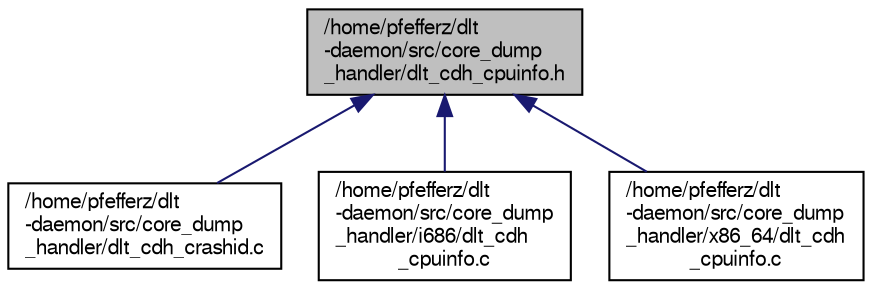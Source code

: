 digraph "/home/pfefferz/dlt-daemon/src/core_dump_handler/dlt_cdh_cpuinfo.h"
{
  edge [fontname="FreeSans",fontsize="10",labelfontname="FreeSans",labelfontsize="10"];
  node [fontname="FreeSans",fontsize="10",shape=record];
  Node1 [label="/home/pfefferz/dlt\l-daemon/src/core_dump\l_handler/dlt_cdh_cpuinfo.h",height=0.2,width=0.4,color="black", fillcolor="grey75", style="filled", fontcolor="black"];
  Node1 -> Node2 [dir="back",color="midnightblue",fontsize="10",style="solid",fontname="FreeSans"];
  Node2 [label="/home/pfefferz/dlt\l-daemon/src/core_dump\l_handler/dlt_cdh_crashid.c",height=0.2,width=0.4,color="black", fillcolor="white", style="filled",URL="$dlt__cdh__crashid_8c.html"];
  Node1 -> Node3 [dir="back",color="midnightblue",fontsize="10",style="solid",fontname="FreeSans"];
  Node3 [label="/home/pfefferz/dlt\l-daemon/src/core_dump\l_handler/i686/dlt_cdh\l_cpuinfo.c",height=0.2,width=0.4,color="black", fillcolor="white", style="filled",URL="$i686_2dlt__cdh__cpuinfo_8c.html"];
  Node1 -> Node4 [dir="back",color="midnightblue",fontsize="10",style="solid",fontname="FreeSans"];
  Node4 [label="/home/pfefferz/dlt\l-daemon/src/core_dump\l_handler/x86_64/dlt_cdh\l_cpuinfo.c",height=0.2,width=0.4,color="black", fillcolor="white", style="filled",URL="$x86__64_2dlt__cdh__cpuinfo_8c.html"];
}
